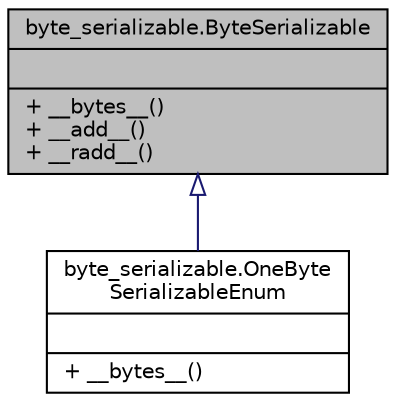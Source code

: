digraph "byte_serializable.ByteSerializable"
{
 // LATEX_PDF_SIZE
  edge [fontname="Helvetica",fontsize="10",labelfontname="Helvetica",labelfontsize="10"];
  node [fontname="Helvetica",fontsize="10",shape=record];
  Node1 [label="{byte_serializable.ByteSerializable\n||+ __bytes__()\l+ __add__()\l+ __radd__()\l}",height=0.2,width=0.4,color="black", fillcolor="grey75", style="filled", fontcolor="black",tooltip=" "];
  Node1 -> Node2 [dir="back",color="midnightblue",fontsize="10",style="solid",arrowtail="onormal",fontname="Helvetica"];
  Node2 [label="{byte_serializable.OneByte\lSerializableEnum\n||+ __bytes__()\l}",height=0.2,width=0.4,color="black", fillcolor="white", style="filled",URL="$classbyte__serializable_1_1OneByteSerializableEnum.html",tooltip=" "];
}
